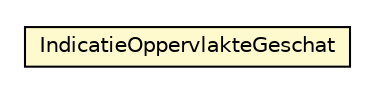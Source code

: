 #!/usr/local/bin/dot
#
# Class diagram 
# Generated by UMLGraph version R5_6-24-gf6e263 (http://www.umlgraph.org/)
#

digraph G {
	edge [fontname="Helvetica",fontsize=10,labelfontname="Helvetica",labelfontsize=10];
	node [fontname="Helvetica",fontsize=10,shape=plaintext];
	nodesep=0.25;
	ranksep=0.5;
	// nl.egem.stuf.sector.bg._0204.KDOFund.IndicatieOppervlakteGeschat
	c78776 [label=<<table title="nl.egem.stuf.sector.bg._0204.KDOFund.IndicatieOppervlakteGeschat" border="0" cellborder="1" cellspacing="0" cellpadding="2" port="p" bgcolor="lemonChiffon" href="./KDOFund.IndicatieOppervlakteGeschat.html">
		<tr><td><table border="0" cellspacing="0" cellpadding="1">
<tr><td align="center" balign="center"> IndicatieOppervlakteGeschat </td></tr>
		</table></td></tr>
		</table>>, URL="./KDOFund.IndicatieOppervlakteGeschat.html", fontname="Helvetica", fontcolor="black", fontsize=10.0];
}

